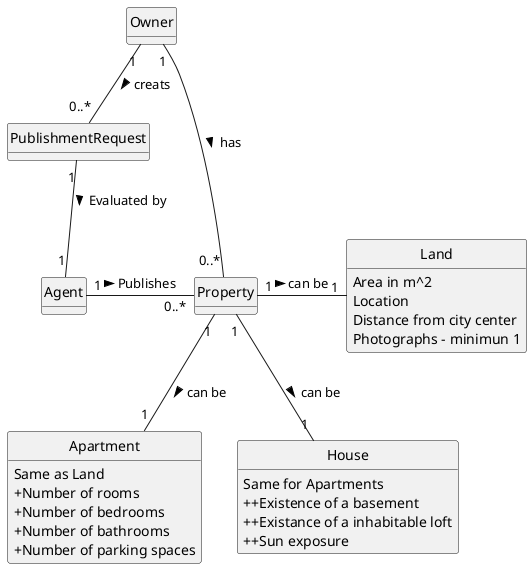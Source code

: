 @startuml
skinparam monochrome true
skinparam packageStyle rectangle
skinparam shadowing false

'left to right direction

skinparam classAttributeIconSize 0

hide circle
hide methods

class Owner {

}

class Agent {

}
class PublishmentRequest{
}

class Property {

}
class Land{
    Area in m^2
    Location
    Distance from city center
    Photographs - minimun 1

}
class Apartment{
    Same as Land
    +Number of rooms
    +Number of bedrooms
    +Number of bathrooms
    +Number of parking spaces
    +Available equipment(central heating/air conditioning...)
}
class House{
    Same for Apartments
    ++Existence of a basement
    ++Existance of a inhabitable loft
    ++Sun exposure
}

'class User {
'    name
'    email
'    password
'}


Owner "1" - "0..*" Property : has >
Property "1"-"1" Land:can be >
Property "1"--"1" Apartment : can be >
Property "1"--"1" House : can be >
Owner "1"--"0..*" PublishmentRequest: creats >
Agent "1" - "0..*" Property : Publishes >
PublishmentRequest "1"--"1"Agent : Evaluated by >

@enduml